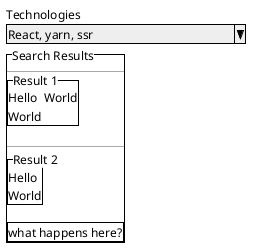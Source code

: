 @startsalt Search
{
  Technologies
  ^React, yarn, ssr            ^

  {^"Search Results"
    --
    {^"Result 1"
      Hello | World
      World
    }
    --
    {^"Result 2"
      Hello
      World
    }
    {+
      what happens here?
    }
  }

}
@endsalt